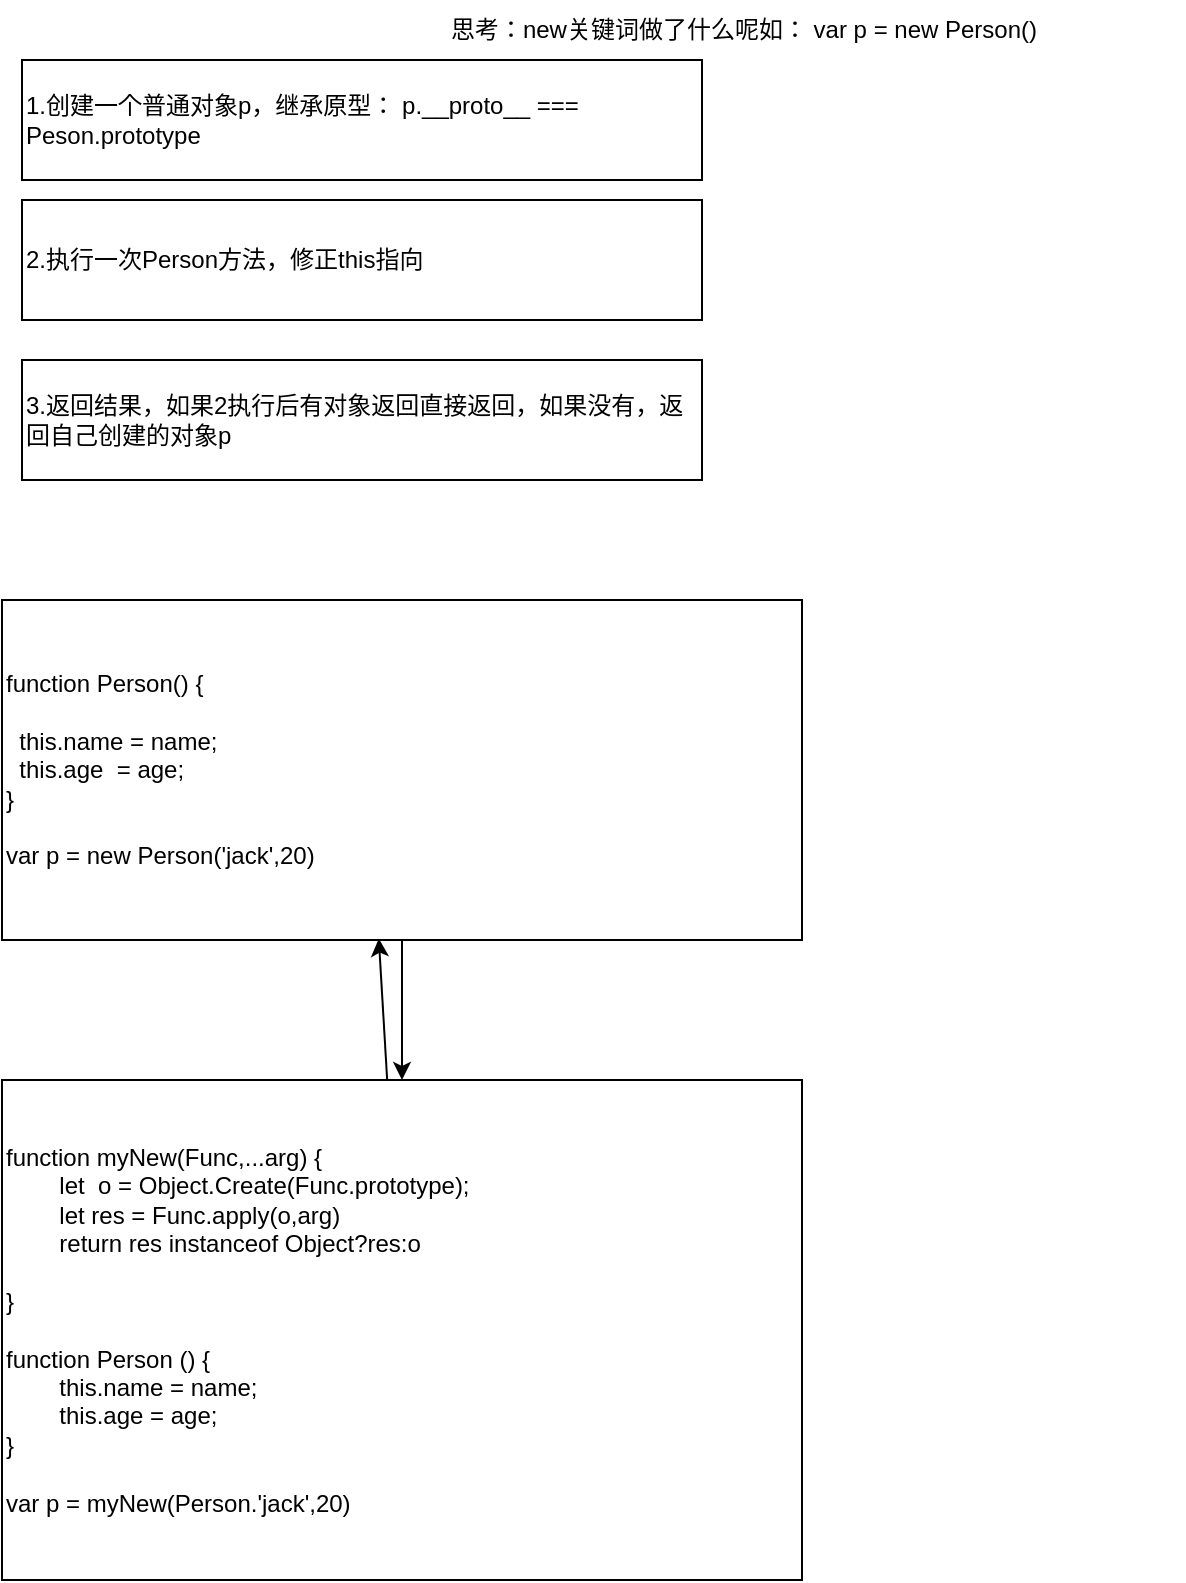 <mxfile>
    <diagram id="tTcjZ2fsnYR7PvyHJ15g" name="第 1 页">
        <mxGraphModel dx="1094" dy="693" grid="1" gridSize="10" guides="1" tooltips="1" connect="1" arrows="1" fold="1" page="1" pageScale="1" pageWidth="827" pageHeight="1169" math="0" shadow="0">
            <root>
                <mxCell id="0"/>
                <mxCell id="1" parent="0"/>
                <mxCell id="8" value="" style="edgeStyle=none;html=1;" edge="1" parent="1" source="2" target="7">
                    <mxGeometry relative="1" as="geometry"/>
                </mxCell>
                <mxCell id="2" value="function Person() {&lt;br&gt;&lt;br&gt;&amp;nbsp; this.name = name;&lt;br&gt;&amp;nbsp; this.age&amp;nbsp; = age;&lt;br&gt;} &lt;br&gt;&lt;br&gt;var p = new Person('jack',20)" style="rounded=0;whiteSpace=wrap;html=1;align=left;" vertex="1" parent="1">
                    <mxGeometry x="40" y="340" width="400" height="170" as="geometry"/>
                </mxCell>
                <mxCell id="3" value="思考：new关键词做了什么呢如： var p = new Person()" style="text;html=1;strokeColor=none;fillColor=none;align=center;verticalAlign=middle;whiteSpace=wrap;rounded=0;" vertex="1" parent="1">
                    <mxGeometry x="191" y="40" width="440" height="30" as="geometry"/>
                </mxCell>
                <mxCell id="4" value="1.创建一个普通对象p，继承原型： p.__proto__ === Peson.prototype" style="rounded=0;whiteSpace=wrap;html=1;align=left;" vertex="1" parent="1">
                    <mxGeometry x="50" y="70" width="340" height="60" as="geometry"/>
                </mxCell>
                <mxCell id="5" value="2.执行一次Person方法，修正this指向" style="whiteSpace=wrap;html=1;align=left;" vertex="1" parent="1">
                    <mxGeometry x="50" y="140" width="340" height="60" as="geometry"/>
                </mxCell>
                <mxCell id="6" value="3.返回结果，如果2执行后有对象返回直接返回，如果没有，返回自己创建的对象p" style="whiteSpace=wrap;html=1;align=left;" vertex="1" parent="1">
                    <mxGeometry x="50" y="220" width="340" height="60" as="geometry"/>
                </mxCell>
                <mxCell id="9" style="edgeStyle=none;html=1;entryX=0.471;entryY=0.996;entryDx=0;entryDy=0;entryPerimeter=0;" edge="1" parent="1" source="7" target="2">
                    <mxGeometry relative="1" as="geometry"/>
                </mxCell>
                <mxCell id="7" value="function myNew(Func,...arg) {&lt;br&gt;&lt;span style=&quot;white-space: pre;&quot;&gt;&#9;&lt;/span&gt;let&amp;nbsp; o = Object.Create(Func.prototype);&lt;br&gt;&lt;span style=&quot;white-space: pre;&quot;&gt;&#9;&lt;/span&gt;let res = Func.apply(o,arg)&lt;br&gt;&lt;span style=&quot;white-space: pre;&quot;&gt;&#9;&lt;/span&gt;return res instanceof Object?res:o&lt;br&gt;&lt;br&gt;}&lt;br&gt;&lt;br&gt;function Person () {&lt;br&gt;&lt;span style=&quot;white-space: pre;&quot;&gt;&#9;&lt;/span&gt;this.name = name;&lt;br&gt;&lt;span style=&quot;white-space: pre;&quot;&gt;&#9;&lt;/span&gt;this.age = age;&lt;br&gt;}&lt;br&gt;&lt;br&gt;var p = myNew(Person.'jack',20)" style="rounded=0;whiteSpace=wrap;html=1;align=left;" vertex="1" parent="1">
                    <mxGeometry x="40" y="580" width="400" height="250" as="geometry"/>
                </mxCell>
            </root>
        </mxGraphModel>
    </diagram>
</mxfile>